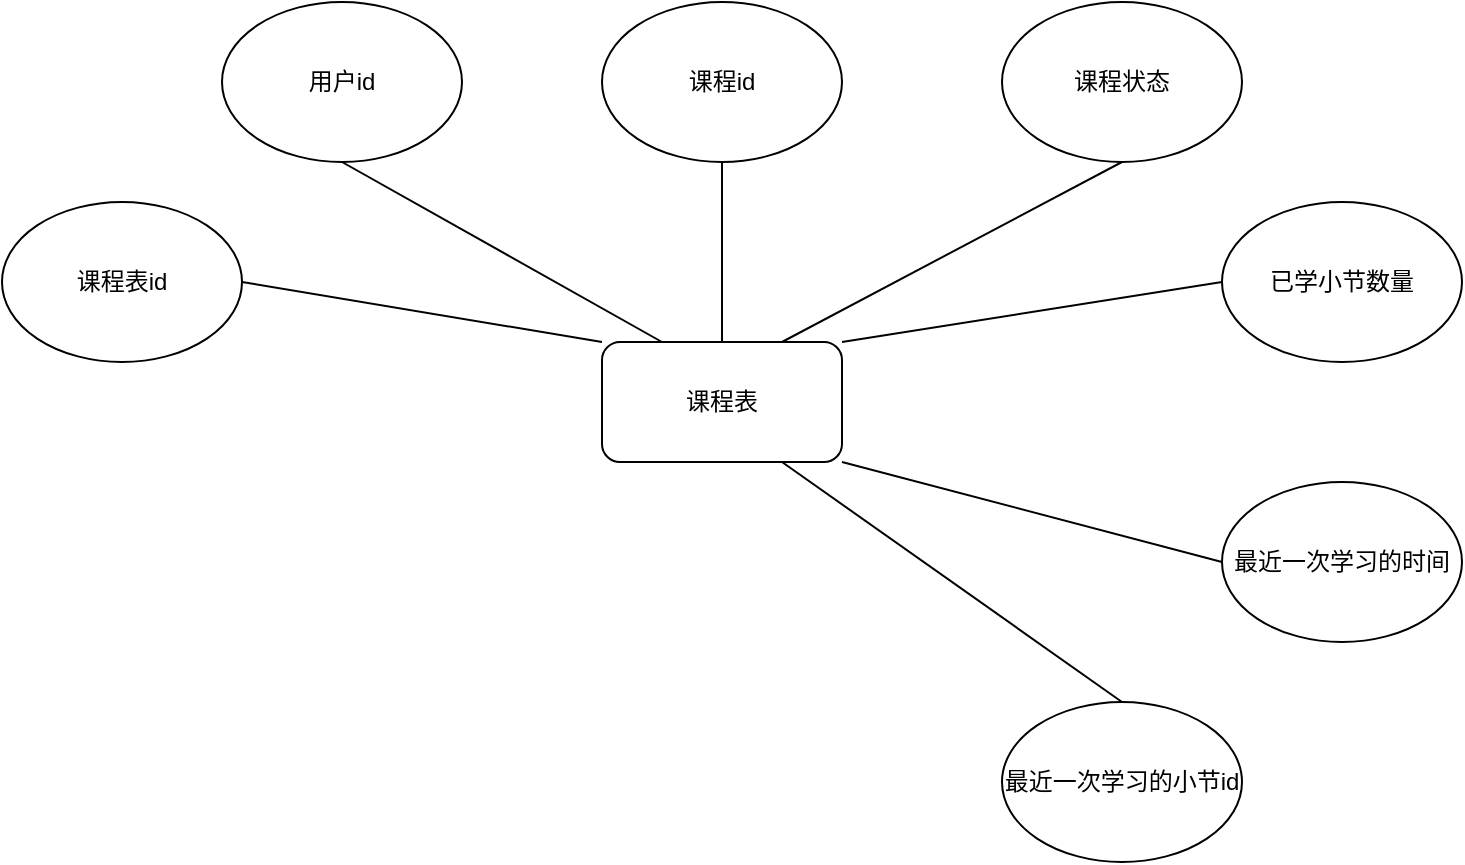 <mxfile version="24.4.4" type="github">
  <diagram name="第 1 页" id="AAvzR3s721_34BZgqiPW">
    <mxGraphModel dx="954" dy="558" grid="1" gridSize="10" guides="1" tooltips="1" connect="1" arrows="1" fold="1" page="1" pageScale="1" pageWidth="827" pageHeight="1169" math="0" shadow="0">
      <root>
        <mxCell id="0" />
        <mxCell id="1" parent="0" />
        <mxCell id="rVvppX51O20UR_oDzR15-1" value="课程表" style="rounded=1;whiteSpace=wrap;html=1;" vertex="1" parent="1">
          <mxGeometry x="320" y="210" width="120" height="60" as="geometry" />
        </mxCell>
        <mxCell id="rVvppX51O20UR_oDzR15-2" value="课程表id" style="ellipse;whiteSpace=wrap;html=1;" vertex="1" parent="1">
          <mxGeometry x="20" y="140" width="120" height="80" as="geometry" />
        </mxCell>
        <mxCell id="rVvppX51O20UR_oDzR15-3" value="用户id" style="ellipse;whiteSpace=wrap;html=1;" vertex="1" parent="1">
          <mxGeometry x="130" y="40" width="120" height="80" as="geometry" />
        </mxCell>
        <mxCell id="rVvppX51O20UR_oDzR15-4" value="课程id" style="ellipse;whiteSpace=wrap;html=1;" vertex="1" parent="1">
          <mxGeometry x="320" y="40" width="120" height="80" as="geometry" />
        </mxCell>
        <mxCell id="rVvppX51O20UR_oDzR15-5" value="课程状态" style="ellipse;whiteSpace=wrap;html=1;" vertex="1" parent="1">
          <mxGeometry x="520" y="40" width="120" height="80" as="geometry" />
        </mxCell>
        <mxCell id="rVvppX51O20UR_oDzR15-6" value="已学小节数量" style="ellipse;whiteSpace=wrap;html=1;" vertex="1" parent="1">
          <mxGeometry x="630" y="140" width="120" height="80" as="geometry" />
        </mxCell>
        <mxCell id="rVvppX51O20UR_oDzR15-7" value="最近一次学习的小节id" style="ellipse;whiteSpace=wrap;html=1;" vertex="1" parent="1">
          <mxGeometry x="520" y="390" width="120" height="80" as="geometry" />
        </mxCell>
        <mxCell id="rVvppX51O20UR_oDzR15-8" value="最近一次学习的时间" style="ellipse;whiteSpace=wrap;html=1;" vertex="1" parent="1">
          <mxGeometry x="630" y="280" width="120" height="80" as="geometry" />
        </mxCell>
        <mxCell id="rVvppX51O20UR_oDzR15-9" value="" style="endArrow=none;html=1;rounded=0;entryX=0;entryY=0;entryDx=0;entryDy=0;exitX=1;exitY=0.5;exitDx=0;exitDy=0;" edge="1" parent="1" source="rVvppX51O20UR_oDzR15-2" target="rVvppX51O20UR_oDzR15-1">
          <mxGeometry width="50" height="50" relative="1" as="geometry">
            <mxPoint x="210" y="250" as="sourcePoint" />
            <mxPoint x="260" y="200" as="targetPoint" />
          </mxGeometry>
        </mxCell>
        <mxCell id="rVvppX51O20UR_oDzR15-10" value="" style="endArrow=none;html=1;rounded=0;entryX=0.25;entryY=0;entryDx=0;entryDy=0;exitX=0.5;exitY=1;exitDx=0;exitDy=0;" edge="1" parent="1" source="rVvppX51O20UR_oDzR15-3" target="rVvppX51O20UR_oDzR15-1">
          <mxGeometry width="50" height="50" relative="1" as="geometry">
            <mxPoint x="130" y="180" as="sourcePoint" />
            <mxPoint x="330" y="220" as="targetPoint" />
          </mxGeometry>
        </mxCell>
        <mxCell id="rVvppX51O20UR_oDzR15-11" value="" style="endArrow=none;html=1;rounded=0;entryX=0.5;entryY=0;entryDx=0;entryDy=0;exitX=0.5;exitY=1;exitDx=0;exitDy=0;" edge="1" parent="1" source="rVvppX51O20UR_oDzR15-4" target="rVvppX51O20UR_oDzR15-1">
          <mxGeometry width="50" height="50" relative="1" as="geometry">
            <mxPoint x="140" y="190" as="sourcePoint" />
            <mxPoint x="340" y="230" as="targetPoint" />
          </mxGeometry>
        </mxCell>
        <mxCell id="rVvppX51O20UR_oDzR15-12" value="" style="endArrow=none;html=1;rounded=0;entryX=0.75;entryY=0;entryDx=0;entryDy=0;exitX=0.5;exitY=1;exitDx=0;exitDy=0;" edge="1" parent="1" source="rVvppX51O20UR_oDzR15-5" target="rVvppX51O20UR_oDzR15-1">
          <mxGeometry width="50" height="50" relative="1" as="geometry">
            <mxPoint x="150" y="200" as="sourcePoint" />
            <mxPoint x="350" y="240" as="targetPoint" />
          </mxGeometry>
        </mxCell>
        <mxCell id="rVvppX51O20UR_oDzR15-13" value="" style="endArrow=none;html=1;rounded=0;entryX=1;entryY=0;entryDx=0;entryDy=0;exitX=0;exitY=0.5;exitDx=0;exitDy=0;" edge="1" parent="1" source="rVvppX51O20UR_oDzR15-6" target="rVvppX51O20UR_oDzR15-1">
          <mxGeometry width="50" height="50" relative="1" as="geometry">
            <mxPoint x="160" y="210" as="sourcePoint" />
            <mxPoint x="360" y="250" as="targetPoint" />
          </mxGeometry>
        </mxCell>
        <mxCell id="rVvppX51O20UR_oDzR15-14" value="" style="endArrow=none;html=1;rounded=0;entryX=0.75;entryY=1;entryDx=0;entryDy=0;exitX=0.5;exitY=0;exitDx=0;exitDy=0;" edge="1" parent="1" source="rVvppX51O20UR_oDzR15-7" target="rVvppX51O20UR_oDzR15-1">
          <mxGeometry width="50" height="50" relative="1" as="geometry">
            <mxPoint x="590" y="390" as="sourcePoint" />
            <mxPoint x="370" y="260" as="targetPoint" />
          </mxGeometry>
        </mxCell>
        <mxCell id="rVvppX51O20UR_oDzR15-15" value="" style="endArrow=none;html=1;rounded=0;entryX=0;entryY=0.5;entryDx=0;entryDy=0;exitX=1;exitY=1;exitDx=0;exitDy=0;" edge="1" parent="1" source="rVvppX51O20UR_oDzR15-1" target="rVvppX51O20UR_oDzR15-8">
          <mxGeometry width="50" height="50" relative="1" as="geometry">
            <mxPoint x="180" y="230" as="sourcePoint" />
            <mxPoint x="380" y="270" as="targetPoint" />
          </mxGeometry>
        </mxCell>
      </root>
    </mxGraphModel>
  </diagram>
</mxfile>
